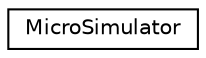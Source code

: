 digraph "Graphical Class Hierarchy"
{
 // LATEX_PDF_SIZE
  edge [fontname="Helvetica",fontsize="10",labelfontname="Helvetica",labelfontsize="10"];
  node [fontname="Helvetica",fontsize="10",shape=record];
  rankdir="LR";
  Node0 [label="MicroSimulator",height=0.2,width=0.4,color="black", fillcolor="white", style="filled",URL="$classMicroSimulator.html",tooltip=" "];
}
